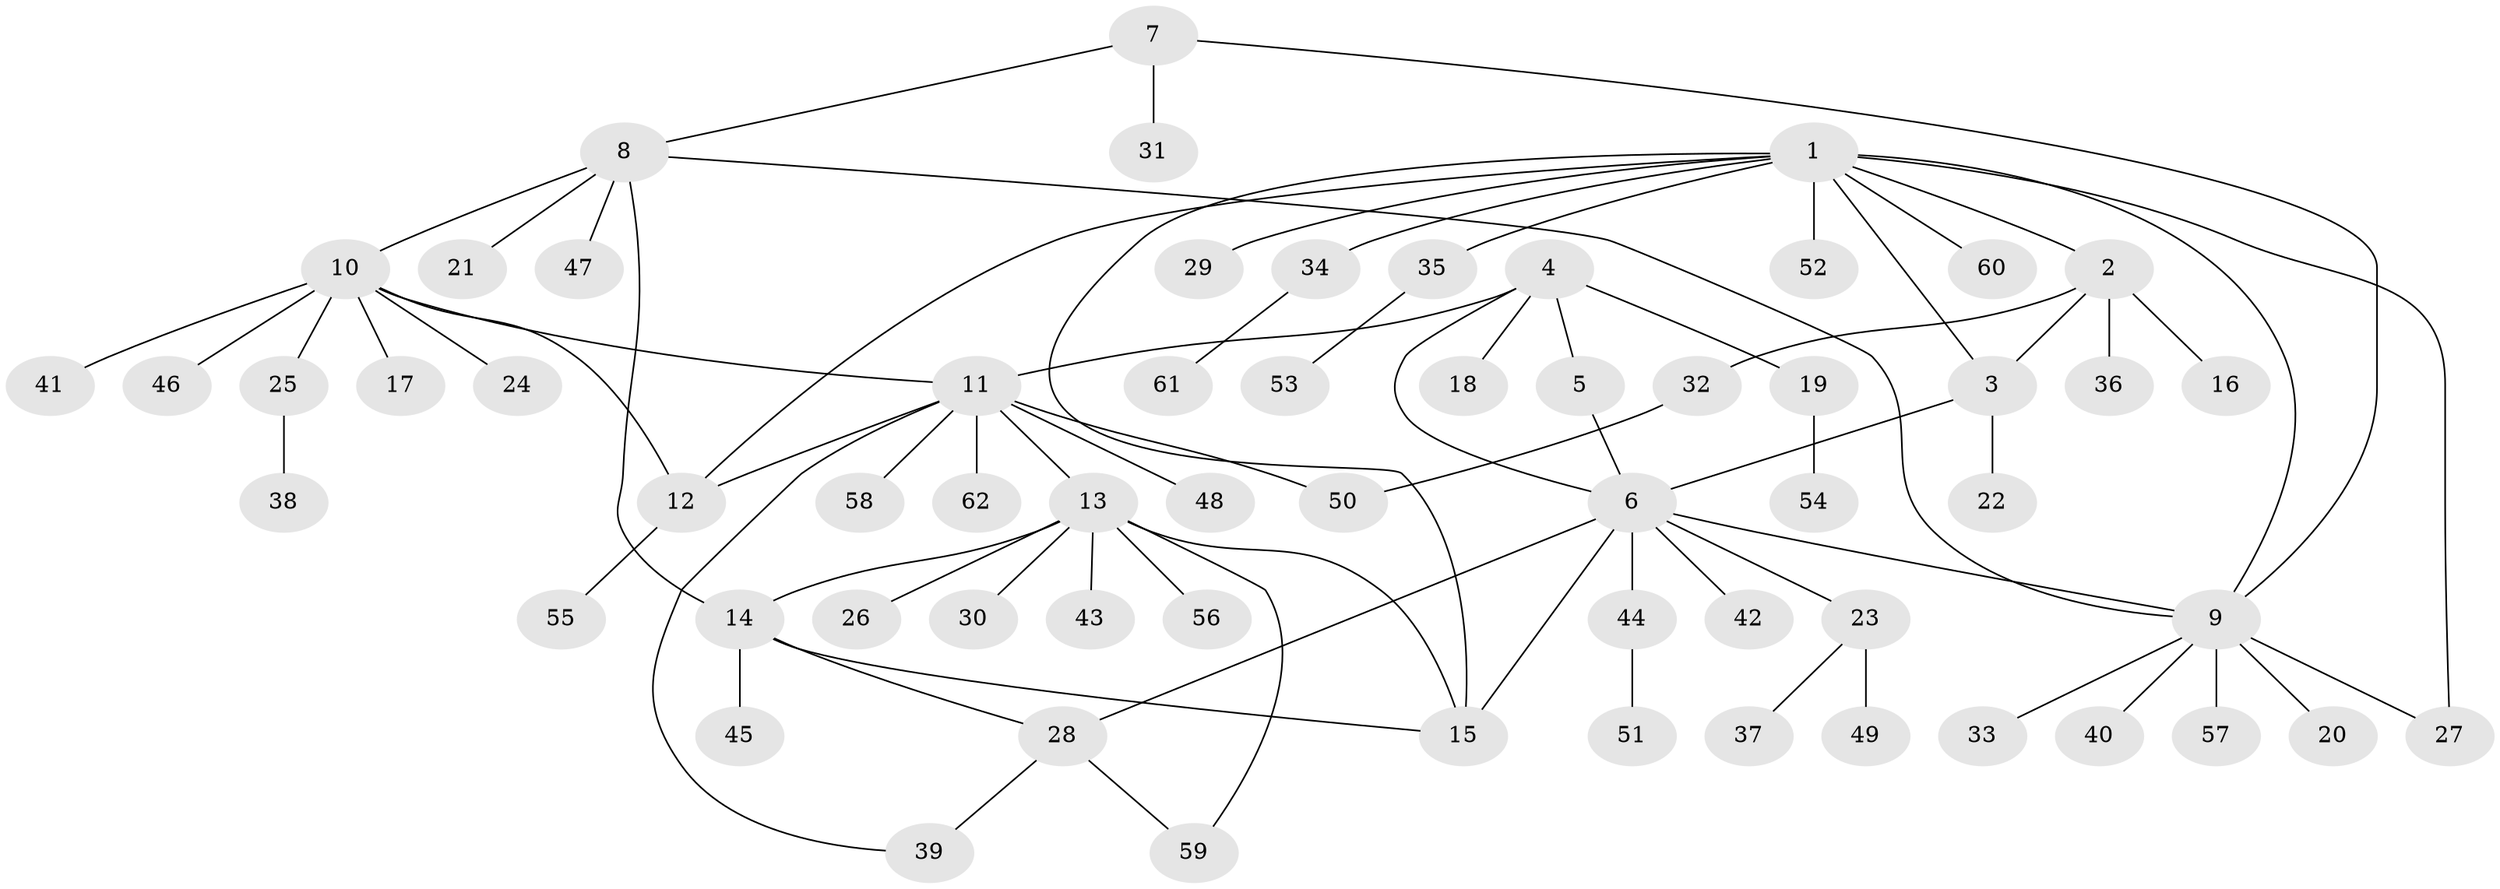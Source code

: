 // coarse degree distribution, {3: 0.16, 2: 0.12, 6: 0.08, 1: 0.4, 4: 0.04, 7: 0.04, 5: 0.12, 8: 0.04}
// Generated by graph-tools (version 1.1) at 2025/37/03/04/25 23:37:51]
// undirected, 62 vertices, 77 edges
graph export_dot {
  node [color=gray90,style=filled];
  1;
  2;
  3;
  4;
  5;
  6;
  7;
  8;
  9;
  10;
  11;
  12;
  13;
  14;
  15;
  16;
  17;
  18;
  19;
  20;
  21;
  22;
  23;
  24;
  25;
  26;
  27;
  28;
  29;
  30;
  31;
  32;
  33;
  34;
  35;
  36;
  37;
  38;
  39;
  40;
  41;
  42;
  43;
  44;
  45;
  46;
  47;
  48;
  49;
  50;
  51;
  52;
  53;
  54;
  55;
  56;
  57;
  58;
  59;
  60;
  61;
  62;
  1 -- 2;
  1 -- 3;
  1 -- 9;
  1 -- 12;
  1 -- 15;
  1 -- 27;
  1 -- 29;
  1 -- 34;
  1 -- 35;
  1 -- 52;
  1 -- 60;
  2 -- 3;
  2 -- 16;
  2 -- 32;
  2 -- 36;
  3 -- 6;
  3 -- 22;
  4 -- 5;
  4 -- 6;
  4 -- 11;
  4 -- 18;
  4 -- 19;
  5 -- 6;
  6 -- 9;
  6 -- 15;
  6 -- 23;
  6 -- 28;
  6 -- 42;
  6 -- 44;
  7 -- 8;
  7 -- 9;
  7 -- 31;
  8 -- 9;
  8 -- 10;
  8 -- 14;
  8 -- 21;
  8 -- 47;
  9 -- 20;
  9 -- 27;
  9 -- 33;
  9 -- 40;
  9 -- 57;
  10 -- 11;
  10 -- 12;
  10 -- 17;
  10 -- 24;
  10 -- 25;
  10 -- 41;
  10 -- 46;
  11 -- 12;
  11 -- 13;
  11 -- 39;
  11 -- 48;
  11 -- 50;
  11 -- 58;
  11 -- 62;
  12 -- 55;
  13 -- 14;
  13 -- 15;
  13 -- 26;
  13 -- 30;
  13 -- 43;
  13 -- 56;
  13 -- 59;
  14 -- 15;
  14 -- 28;
  14 -- 45;
  19 -- 54;
  23 -- 37;
  23 -- 49;
  25 -- 38;
  28 -- 39;
  28 -- 59;
  32 -- 50;
  34 -- 61;
  35 -- 53;
  44 -- 51;
}
